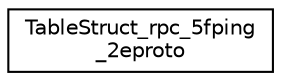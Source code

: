 digraph "Graphical Class Hierarchy"
{
  edge [fontname="Helvetica",fontsize="10",labelfontname="Helvetica",labelfontsize="10"];
  node [fontname="Helvetica",fontsize="10",shape=record];
  rankdir="LR";
  Node0 [label="TableStruct_rpc_5fping\l_2eproto",height=0.2,width=0.4,color="black", fillcolor="white", style="filled",URL="$structTableStruct__rpc__5fping__2eproto.html"];
}
